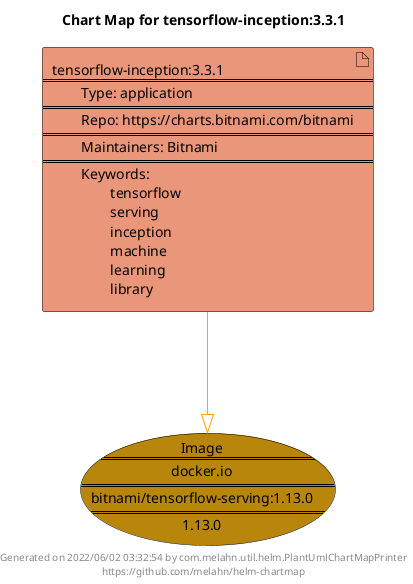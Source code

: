 @startuml
skinparam linetype ortho
skinparam backgroundColor white
skinparam usecaseBorderColor black
skinparam usecaseArrowColor LightSlateGray
skinparam artifactBorderColor black
skinparam artifactArrowColor LightSlateGray

title Chart Map for tensorflow-inception:3.3.1

'There is one referenced Helm Chart
artifact "tensorflow-inception:3.3.1\n====\n\tType: application\n====\n\tRepo: https://charts.bitnami.com/bitnami\n====\n\tMaintainers: Bitnami\n====\n\tKeywords: \n\t\ttensorflow\n\t\tserving\n\t\tinception\n\t\tmachine\n\t\tlearning\n\t\tlibrary" as tensorflow_inception_3_3_1 #DarkSalmon

'There is one referenced Docker Image
usecase "Image\n====\ndocker.io\n====\nbitnami/tensorflow-serving:1.13.0\n====\n1.13.0" as docker_io_bitnami_tensorflow_serving_1_13_0 #DarkGoldenRod

'Chart Dependencies
tensorflow_inception_3_3_1--[#orange]-|>docker_io_bitnami_tensorflow_serving_1_13_0

center footer Generated on 2022/06/02 03:32:54 by com.melahn.util.helm.PlantUmlChartMapPrinter\nhttps://github.com/melahn/helm-chartmap
@enduml
